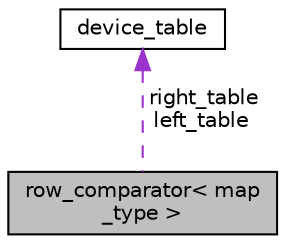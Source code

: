 digraph "row_comparator&lt; map_type &gt;"
{
  edge [fontname="Helvetica",fontsize="10",labelfontname="Helvetica",labelfontsize="10"];
  node [fontname="Helvetica",fontsize="10",shape=record];
  Node1 [label="row_comparator\< map\l_type \>",height=0.2,width=0.4,color="black", fillcolor="grey75", style="filled", fontcolor="black"];
  Node2 -> Node1 [dir="back",color="darkorchid3",fontsize="10",style="dashed",label=" right_table\nleft_table" ,fontname="Helvetica"];
  Node2 [label="device_table",height=0.2,width=0.4,color="black", fillcolor="white", style="filled",URL="$classdevice__table.html",tooltip="Lightweight wrapper for a device array of gdf_columns of the same size. "];
}
